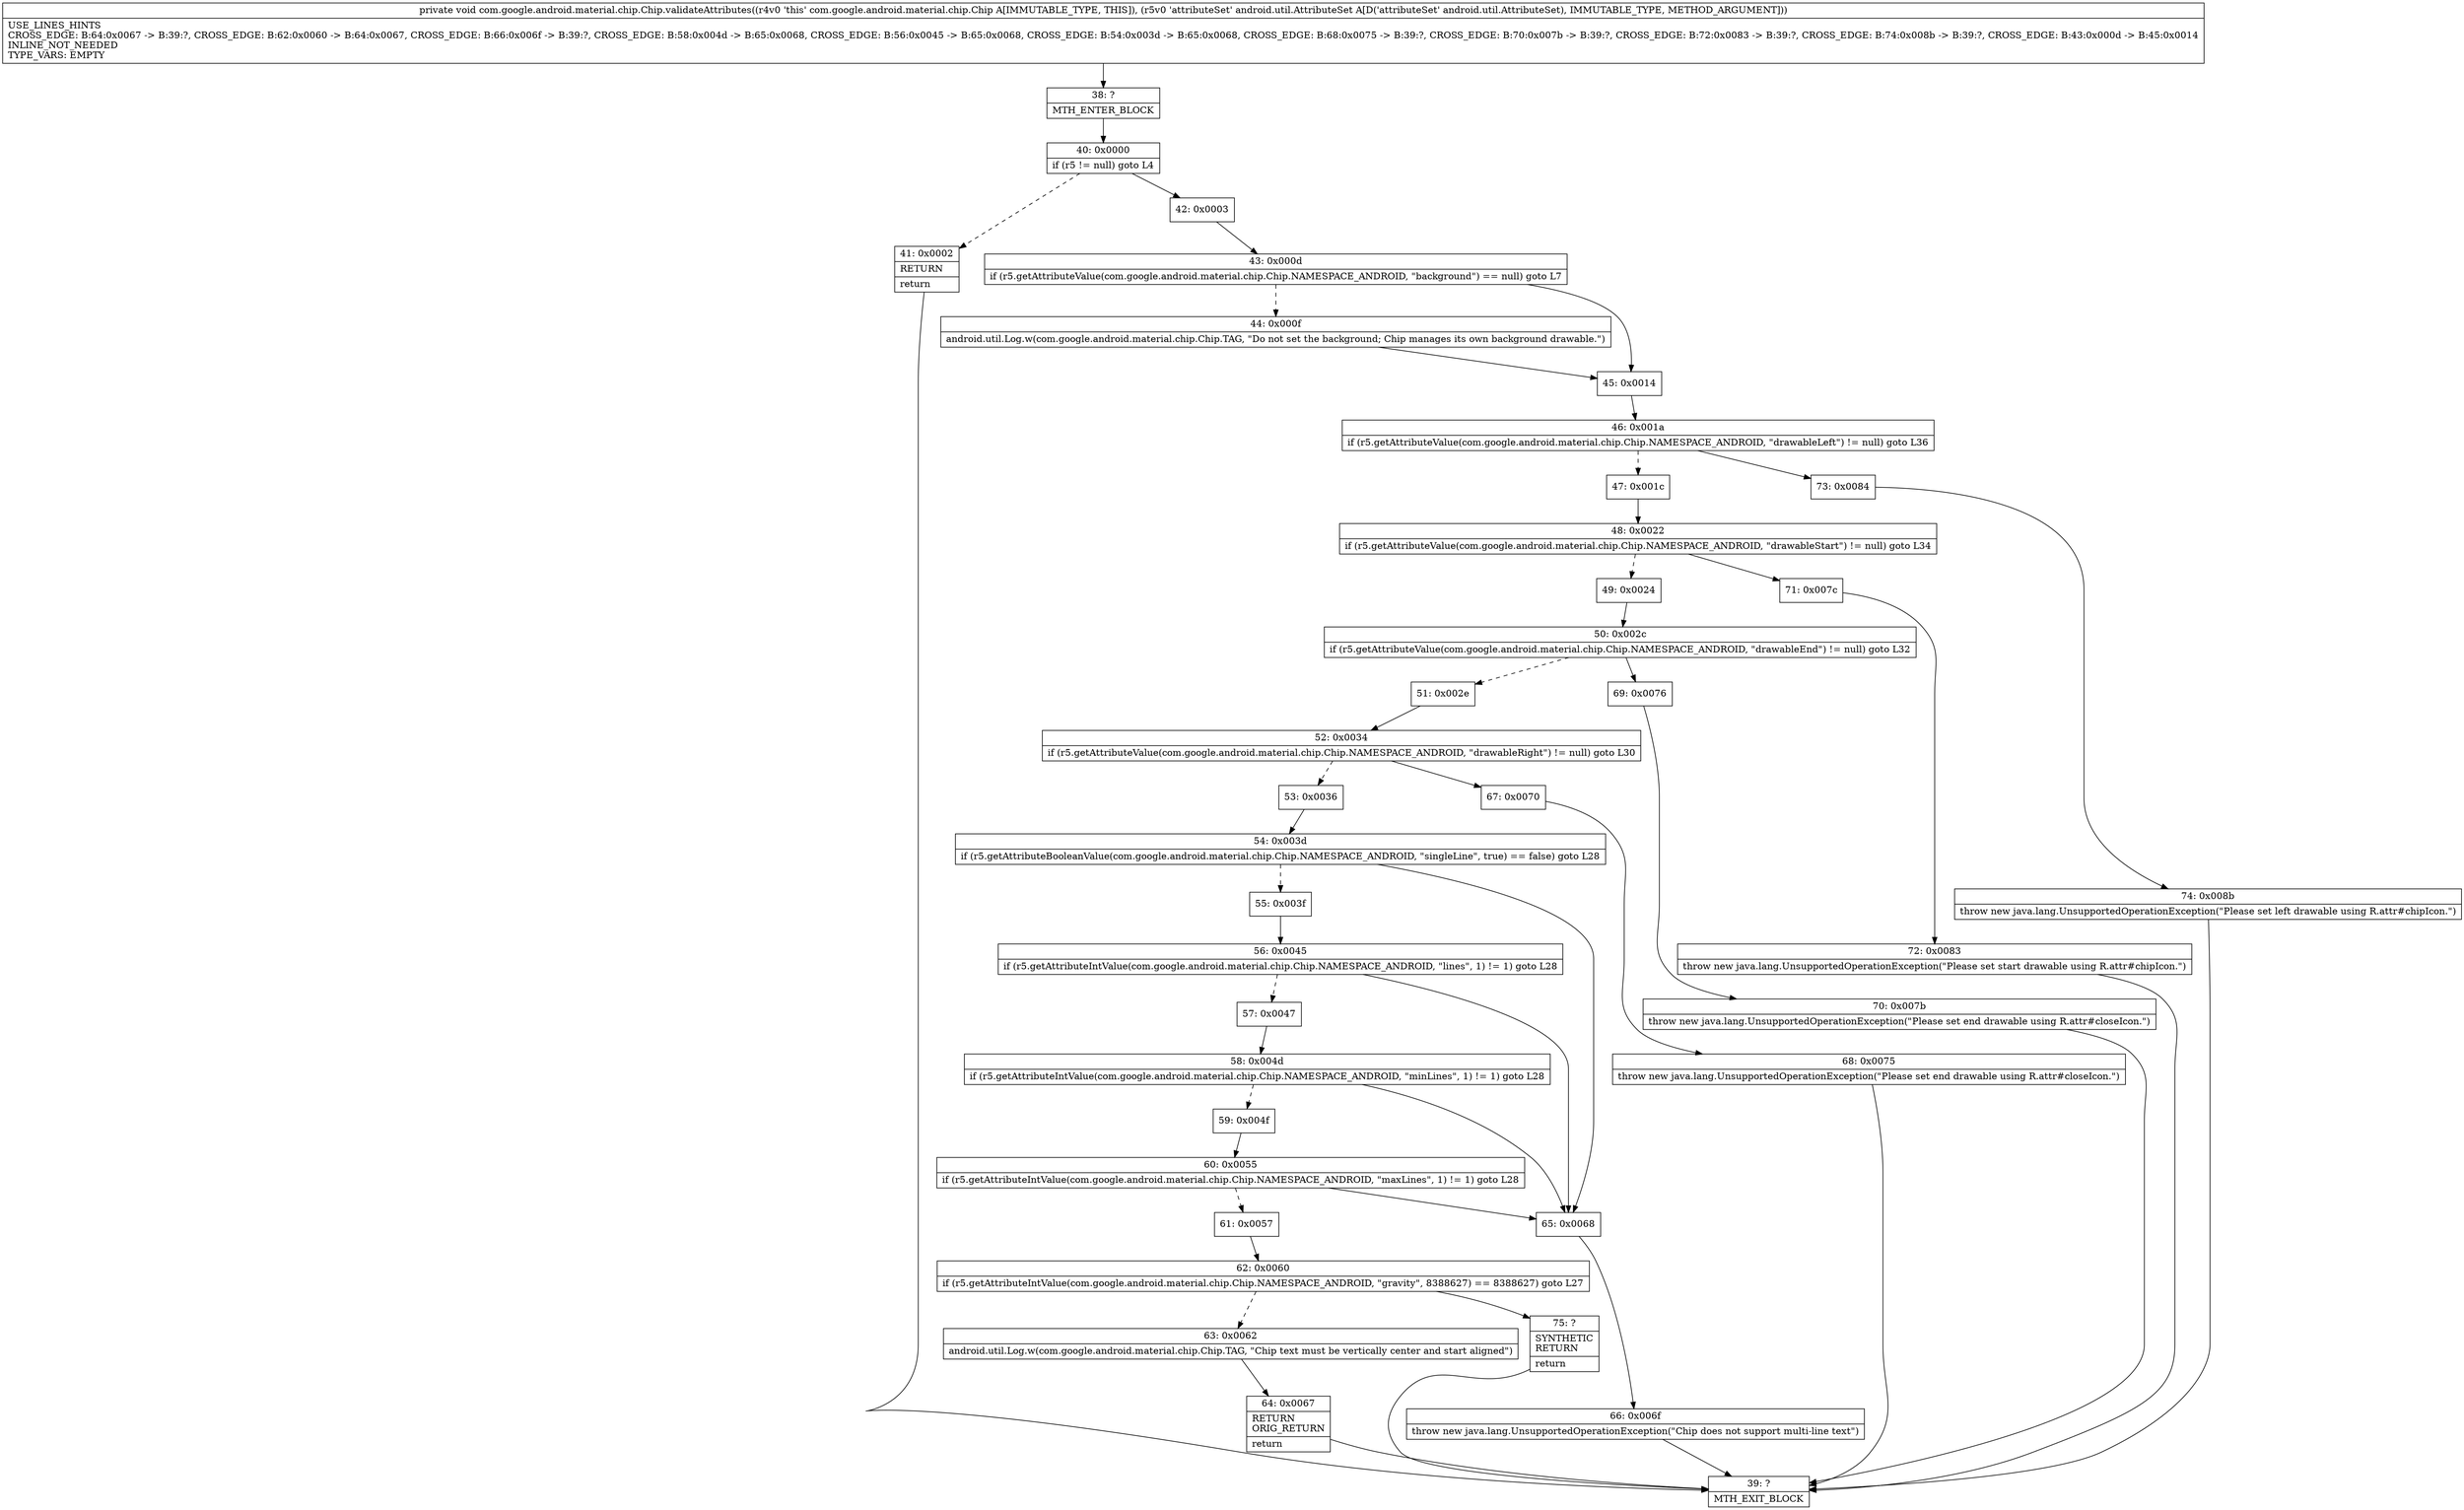digraph "CFG forcom.google.android.material.chip.Chip.validateAttributes(Landroid\/util\/AttributeSet;)V" {
Node_38 [shape=record,label="{38\:\ ?|MTH_ENTER_BLOCK\l}"];
Node_40 [shape=record,label="{40\:\ 0x0000|if (r5 != null) goto L4\l}"];
Node_41 [shape=record,label="{41\:\ 0x0002|RETURN\l|return\l}"];
Node_39 [shape=record,label="{39\:\ ?|MTH_EXIT_BLOCK\l}"];
Node_42 [shape=record,label="{42\:\ 0x0003}"];
Node_43 [shape=record,label="{43\:\ 0x000d|if (r5.getAttributeValue(com.google.android.material.chip.Chip.NAMESPACE_ANDROID, \"background\") == null) goto L7\l}"];
Node_44 [shape=record,label="{44\:\ 0x000f|android.util.Log.w(com.google.android.material.chip.Chip.TAG, \"Do not set the background; Chip manages its own background drawable.\")\l}"];
Node_45 [shape=record,label="{45\:\ 0x0014}"];
Node_46 [shape=record,label="{46\:\ 0x001a|if (r5.getAttributeValue(com.google.android.material.chip.Chip.NAMESPACE_ANDROID, \"drawableLeft\") != null) goto L36\l}"];
Node_47 [shape=record,label="{47\:\ 0x001c}"];
Node_48 [shape=record,label="{48\:\ 0x0022|if (r5.getAttributeValue(com.google.android.material.chip.Chip.NAMESPACE_ANDROID, \"drawableStart\") != null) goto L34\l}"];
Node_49 [shape=record,label="{49\:\ 0x0024}"];
Node_50 [shape=record,label="{50\:\ 0x002c|if (r5.getAttributeValue(com.google.android.material.chip.Chip.NAMESPACE_ANDROID, \"drawableEnd\") != null) goto L32\l}"];
Node_51 [shape=record,label="{51\:\ 0x002e}"];
Node_52 [shape=record,label="{52\:\ 0x0034|if (r5.getAttributeValue(com.google.android.material.chip.Chip.NAMESPACE_ANDROID, \"drawableRight\") != null) goto L30\l}"];
Node_53 [shape=record,label="{53\:\ 0x0036}"];
Node_54 [shape=record,label="{54\:\ 0x003d|if (r5.getAttributeBooleanValue(com.google.android.material.chip.Chip.NAMESPACE_ANDROID, \"singleLine\", true) == false) goto L28\l}"];
Node_55 [shape=record,label="{55\:\ 0x003f}"];
Node_56 [shape=record,label="{56\:\ 0x0045|if (r5.getAttributeIntValue(com.google.android.material.chip.Chip.NAMESPACE_ANDROID, \"lines\", 1) != 1) goto L28\l}"];
Node_57 [shape=record,label="{57\:\ 0x0047}"];
Node_58 [shape=record,label="{58\:\ 0x004d|if (r5.getAttributeIntValue(com.google.android.material.chip.Chip.NAMESPACE_ANDROID, \"minLines\", 1) != 1) goto L28\l}"];
Node_59 [shape=record,label="{59\:\ 0x004f}"];
Node_60 [shape=record,label="{60\:\ 0x0055|if (r5.getAttributeIntValue(com.google.android.material.chip.Chip.NAMESPACE_ANDROID, \"maxLines\", 1) != 1) goto L28\l}"];
Node_61 [shape=record,label="{61\:\ 0x0057}"];
Node_62 [shape=record,label="{62\:\ 0x0060|if (r5.getAttributeIntValue(com.google.android.material.chip.Chip.NAMESPACE_ANDROID, \"gravity\", 8388627) == 8388627) goto L27\l}"];
Node_63 [shape=record,label="{63\:\ 0x0062|android.util.Log.w(com.google.android.material.chip.Chip.TAG, \"Chip text must be vertically center and start aligned\")\l}"];
Node_64 [shape=record,label="{64\:\ 0x0067|RETURN\lORIG_RETURN\l|return\l}"];
Node_75 [shape=record,label="{75\:\ ?|SYNTHETIC\lRETURN\l|return\l}"];
Node_65 [shape=record,label="{65\:\ 0x0068}"];
Node_66 [shape=record,label="{66\:\ 0x006f|throw new java.lang.UnsupportedOperationException(\"Chip does not support multi\-line text\")\l}"];
Node_67 [shape=record,label="{67\:\ 0x0070}"];
Node_68 [shape=record,label="{68\:\ 0x0075|throw new java.lang.UnsupportedOperationException(\"Please set end drawable using R.attr#closeIcon.\")\l}"];
Node_69 [shape=record,label="{69\:\ 0x0076}"];
Node_70 [shape=record,label="{70\:\ 0x007b|throw new java.lang.UnsupportedOperationException(\"Please set end drawable using R.attr#closeIcon.\")\l}"];
Node_71 [shape=record,label="{71\:\ 0x007c}"];
Node_72 [shape=record,label="{72\:\ 0x0083|throw new java.lang.UnsupportedOperationException(\"Please set start drawable using R.attr#chipIcon.\")\l}"];
Node_73 [shape=record,label="{73\:\ 0x0084}"];
Node_74 [shape=record,label="{74\:\ 0x008b|throw new java.lang.UnsupportedOperationException(\"Please set left drawable using R.attr#chipIcon.\")\l}"];
MethodNode[shape=record,label="{private void com.google.android.material.chip.Chip.validateAttributes((r4v0 'this' com.google.android.material.chip.Chip A[IMMUTABLE_TYPE, THIS]), (r5v0 'attributeSet' android.util.AttributeSet A[D('attributeSet' android.util.AttributeSet), IMMUTABLE_TYPE, METHOD_ARGUMENT]))  | USE_LINES_HINTS\lCROSS_EDGE: B:64:0x0067 \-\> B:39:?, CROSS_EDGE: B:62:0x0060 \-\> B:64:0x0067, CROSS_EDGE: B:66:0x006f \-\> B:39:?, CROSS_EDGE: B:58:0x004d \-\> B:65:0x0068, CROSS_EDGE: B:56:0x0045 \-\> B:65:0x0068, CROSS_EDGE: B:54:0x003d \-\> B:65:0x0068, CROSS_EDGE: B:68:0x0075 \-\> B:39:?, CROSS_EDGE: B:70:0x007b \-\> B:39:?, CROSS_EDGE: B:72:0x0083 \-\> B:39:?, CROSS_EDGE: B:74:0x008b \-\> B:39:?, CROSS_EDGE: B:43:0x000d \-\> B:45:0x0014\lINLINE_NOT_NEEDED\lTYPE_VARS: EMPTY\l}"];
MethodNode -> Node_38;Node_38 -> Node_40;
Node_40 -> Node_41[style=dashed];
Node_40 -> Node_42;
Node_41 -> Node_39;
Node_42 -> Node_43;
Node_43 -> Node_44[style=dashed];
Node_43 -> Node_45;
Node_44 -> Node_45;
Node_45 -> Node_46;
Node_46 -> Node_47[style=dashed];
Node_46 -> Node_73;
Node_47 -> Node_48;
Node_48 -> Node_49[style=dashed];
Node_48 -> Node_71;
Node_49 -> Node_50;
Node_50 -> Node_51[style=dashed];
Node_50 -> Node_69;
Node_51 -> Node_52;
Node_52 -> Node_53[style=dashed];
Node_52 -> Node_67;
Node_53 -> Node_54;
Node_54 -> Node_55[style=dashed];
Node_54 -> Node_65;
Node_55 -> Node_56;
Node_56 -> Node_57[style=dashed];
Node_56 -> Node_65;
Node_57 -> Node_58;
Node_58 -> Node_59[style=dashed];
Node_58 -> Node_65;
Node_59 -> Node_60;
Node_60 -> Node_61[style=dashed];
Node_60 -> Node_65;
Node_61 -> Node_62;
Node_62 -> Node_63[style=dashed];
Node_62 -> Node_75;
Node_63 -> Node_64;
Node_64 -> Node_39;
Node_75 -> Node_39;
Node_65 -> Node_66;
Node_66 -> Node_39;
Node_67 -> Node_68;
Node_68 -> Node_39;
Node_69 -> Node_70;
Node_70 -> Node_39;
Node_71 -> Node_72;
Node_72 -> Node_39;
Node_73 -> Node_74;
Node_74 -> Node_39;
}

